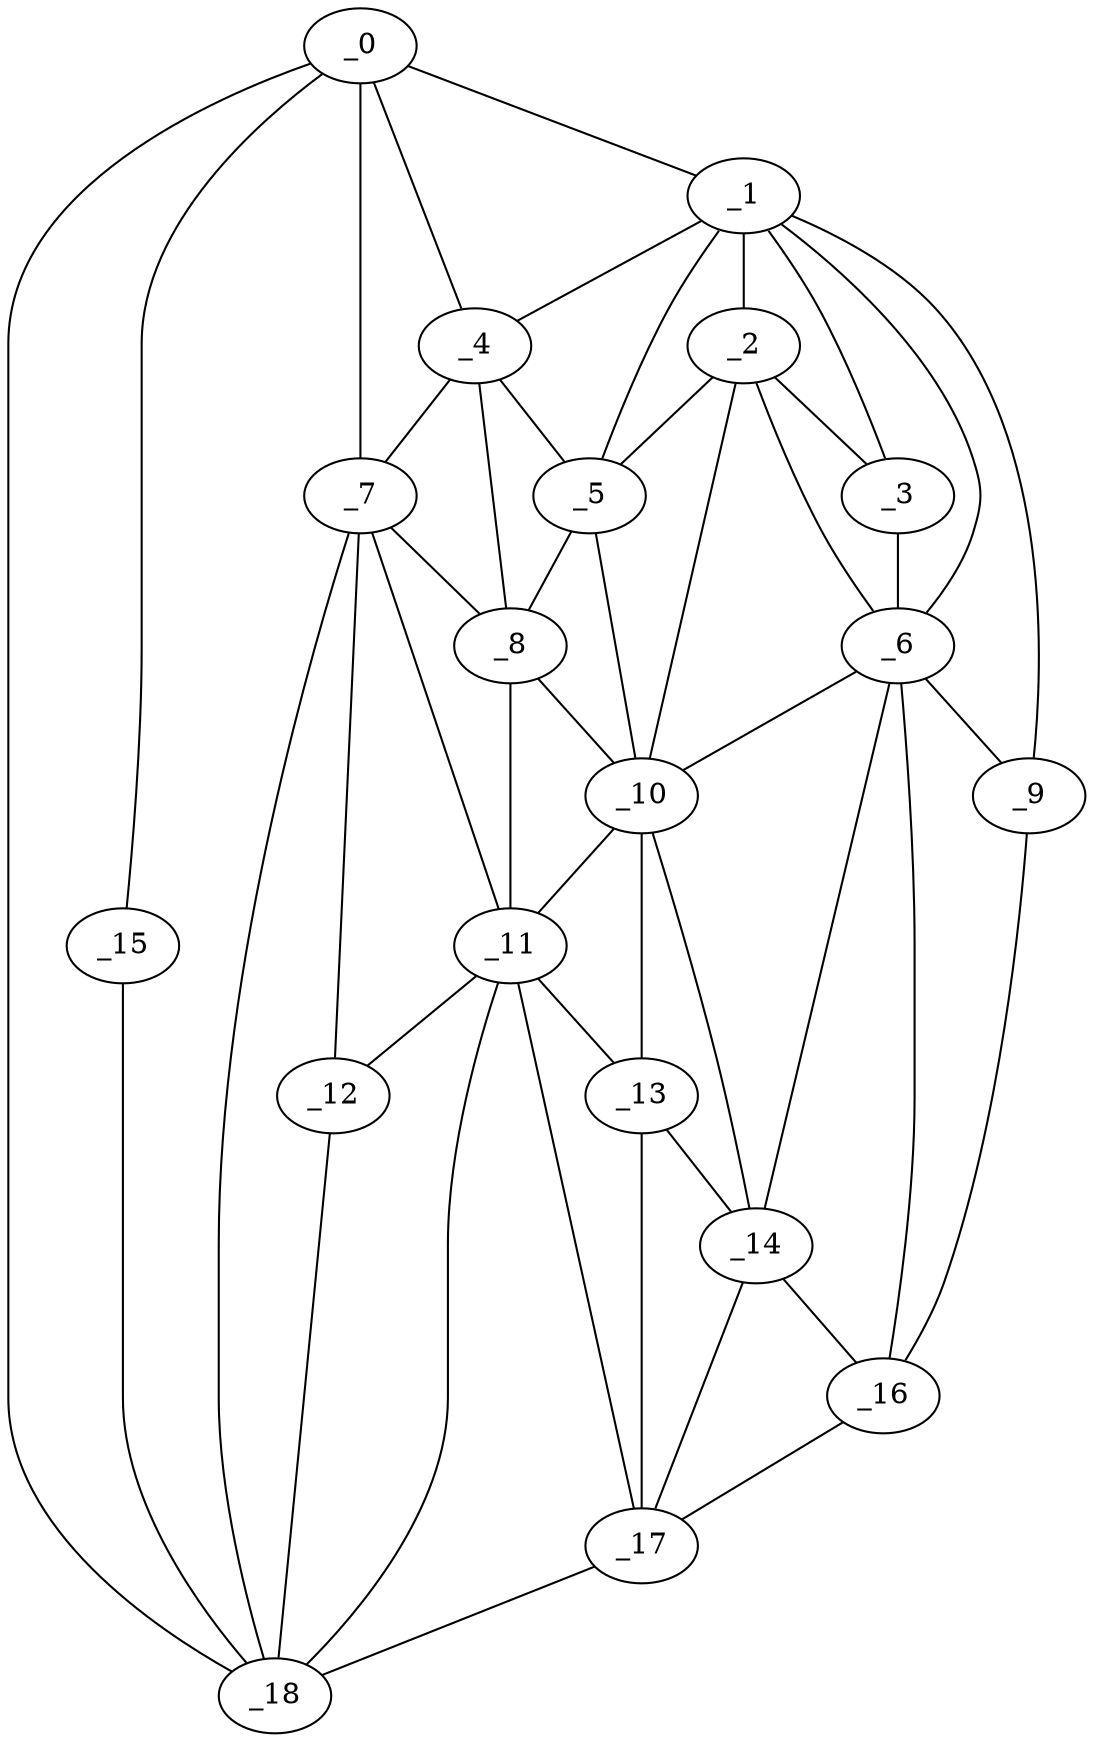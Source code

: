 graph "obj88__120.gxl" {
	_0	 [x=47,
		y=6];
	_1	 [x=58,
		y=119];
	_0 -- _1	 [valence=1];
	_4	 [x=63,
		y=81];
	_0 -- _4	 [valence=2];
	_7	 [x=69,
		y=73];
	_0 -- _7	 [valence=2];
	_15	 [x=84,
		y=6];
	_0 -- _15	 [valence=1];
	_18	 [x=87,
		y=52];
	_0 -- _18	 [valence=2];
	_2	 [x=62,
		y=102];
	_1 -- _2	 [valence=2];
	_3	 [x=62,
		y=109];
	_1 -- _3	 [valence=2];
	_1 -- _4	 [valence=2];
	_5	 [x=63,
		y=88];
	_1 -- _5	 [valence=1];
	_6	 [x=68,
		y=110];
	_1 -- _6	 [valence=2];
	_9	 [x=69,
		y=121];
	_1 -- _9	 [valence=1];
	_2 -- _3	 [valence=2];
	_2 -- _5	 [valence=2];
	_2 -- _6	 [valence=2];
	_10	 [x=74,
		y=100];
	_2 -- _10	 [valence=1];
	_3 -- _6	 [valence=1];
	_4 -- _5	 [valence=2];
	_4 -- _7	 [valence=2];
	_8	 [x=69,
		y=77];
	_4 -- _8	 [valence=1];
	_5 -- _8	 [valence=2];
	_5 -- _10	 [valence=2];
	_6 -- _9	 [valence=2];
	_6 -- _10	 [valence=2];
	_14	 [x=81,
		y=106];
	_6 -- _14	 [valence=2];
	_16	 [x=85,
		y=118];
	_6 -- _16	 [valence=2];
	_7 -- _8	 [valence=1];
	_11	 [x=79,
		y=74];
	_7 -- _11	 [valence=2];
	_12	 [x=80,
		y=65];
	_7 -- _12	 [valence=1];
	_7 -- _18	 [valence=2];
	_8 -- _10	 [valence=1];
	_8 -- _11	 [valence=2];
	_9 -- _16	 [valence=1];
	_10 -- _11	 [valence=2];
	_13	 [x=80,
		y=102];
	_10 -- _13	 [valence=2];
	_10 -- _14	 [valence=1];
	_11 -- _12	 [valence=2];
	_11 -- _13	 [valence=1];
	_17	 [x=86,
		y=112];
	_11 -- _17	 [valence=2];
	_11 -- _18	 [valence=2];
	_12 -- _18	 [valence=2];
	_13 -- _14	 [valence=1];
	_13 -- _17	 [valence=2];
	_14 -- _16	 [valence=1];
	_14 -- _17	 [valence=2];
	_15 -- _18	 [valence=1];
	_16 -- _17	 [valence=1];
	_17 -- _18	 [valence=1];
}
